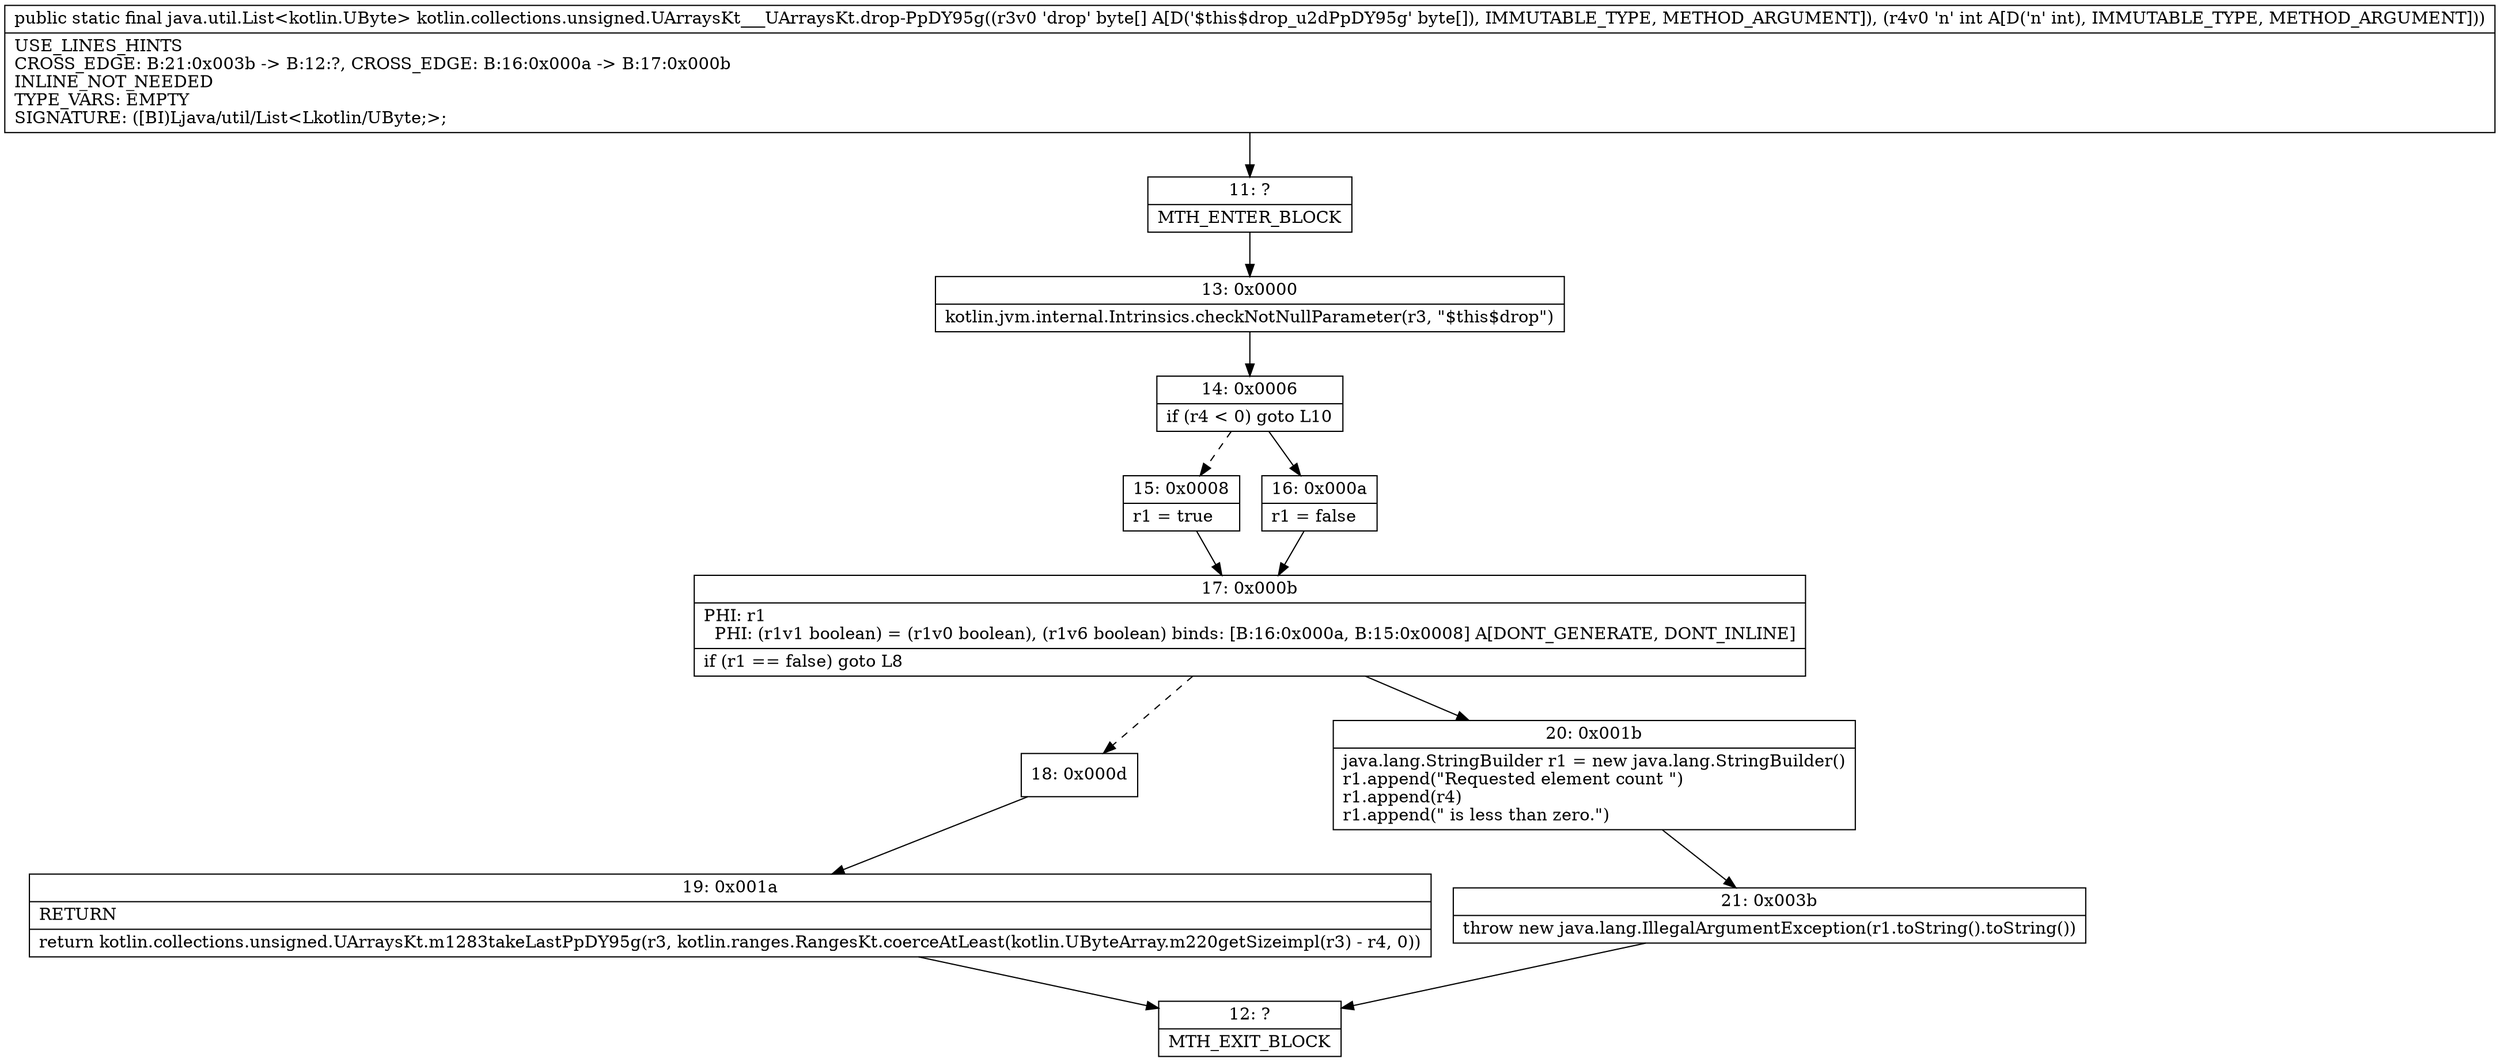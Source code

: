 digraph "CFG forkotlin.collections.unsigned.UArraysKt___UArraysKt.drop\-PpDY95g([BI)Ljava\/util\/List;" {
Node_11 [shape=record,label="{11\:\ ?|MTH_ENTER_BLOCK\l}"];
Node_13 [shape=record,label="{13\:\ 0x0000|kotlin.jvm.internal.Intrinsics.checkNotNullParameter(r3, \"$this$drop\")\l}"];
Node_14 [shape=record,label="{14\:\ 0x0006|if (r4 \< 0) goto L10\l}"];
Node_15 [shape=record,label="{15\:\ 0x0008|r1 = true\l}"];
Node_17 [shape=record,label="{17\:\ 0x000b|PHI: r1 \l  PHI: (r1v1 boolean) = (r1v0 boolean), (r1v6 boolean) binds: [B:16:0x000a, B:15:0x0008] A[DONT_GENERATE, DONT_INLINE]\l|if (r1 == false) goto L8\l}"];
Node_18 [shape=record,label="{18\:\ 0x000d}"];
Node_19 [shape=record,label="{19\:\ 0x001a|RETURN\l|return kotlin.collections.unsigned.UArraysKt.m1283takeLastPpDY95g(r3, kotlin.ranges.RangesKt.coerceAtLeast(kotlin.UByteArray.m220getSizeimpl(r3) \- r4, 0))\l}"];
Node_12 [shape=record,label="{12\:\ ?|MTH_EXIT_BLOCK\l}"];
Node_20 [shape=record,label="{20\:\ 0x001b|java.lang.StringBuilder r1 = new java.lang.StringBuilder()\lr1.append(\"Requested element count \")\lr1.append(r4)\lr1.append(\" is less than zero.\")\l}"];
Node_21 [shape=record,label="{21\:\ 0x003b|throw new java.lang.IllegalArgumentException(r1.toString().toString())\l}"];
Node_16 [shape=record,label="{16\:\ 0x000a|r1 = false\l}"];
MethodNode[shape=record,label="{public static final java.util.List\<kotlin.UByte\> kotlin.collections.unsigned.UArraysKt___UArraysKt.drop\-PpDY95g((r3v0 'drop' byte[] A[D('$this$drop_u2dPpDY95g' byte[]), IMMUTABLE_TYPE, METHOD_ARGUMENT]), (r4v0 'n' int A[D('n' int), IMMUTABLE_TYPE, METHOD_ARGUMENT]))  | USE_LINES_HINTS\lCROSS_EDGE: B:21:0x003b \-\> B:12:?, CROSS_EDGE: B:16:0x000a \-\> B:17:0x000b\lINLINE_NOT_NEEDED\lTYPE_VARS: EMPTY\lSIGNATURE: ([BI)Ljava\/util\/List\<Lkotlin\/UByte;\>;\l}"];
MethodNode -> Node_11;Node_11 -> Node_13;
Node_13 -> Node_14;
Node_14 -> Node_15[style=dashed];
Node_14 -> Node_16;
Node_15 -> Node_17;
Node_17 -> Node_18[style=dashed];
Node_17 -> Node_20;
Node_18 -> Node_19;
Node_19 -> Node_12;
Node_20 -> Node_21;
Node_21 -> Node_12;
Node_16 -> Node_17;
}

